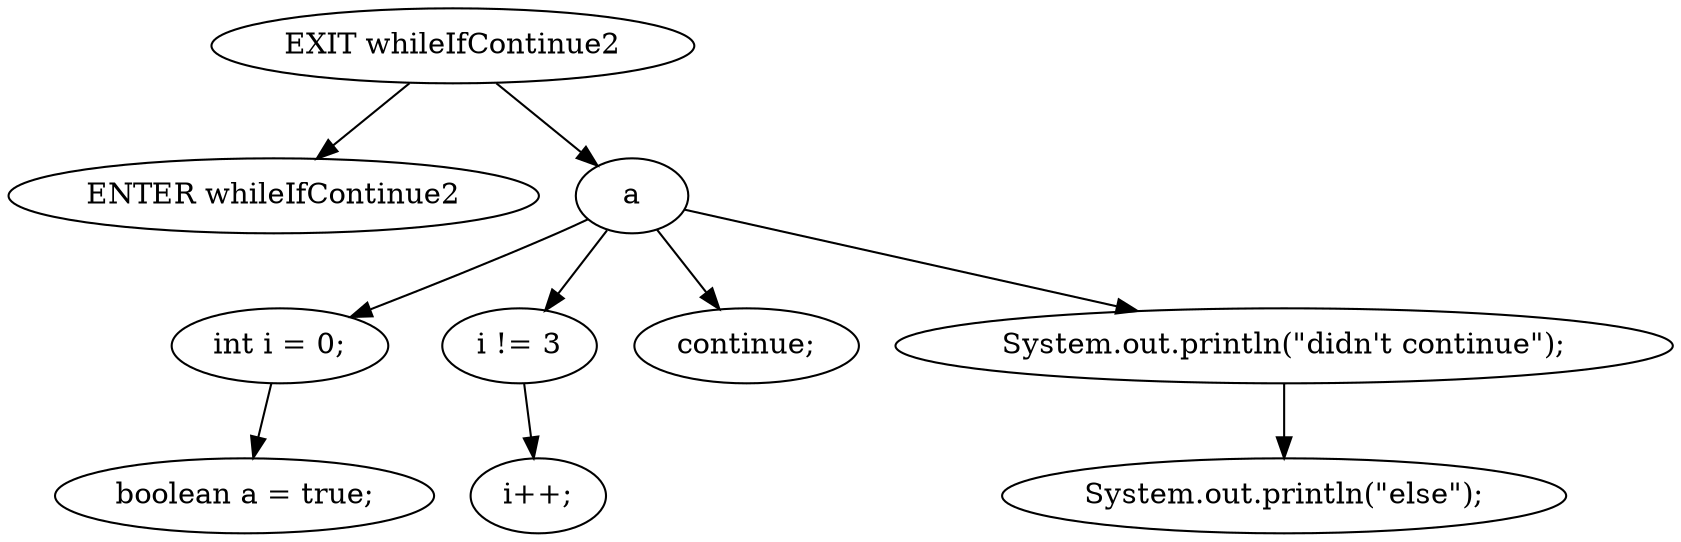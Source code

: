 digraph G {
  0 [ label="ENTER whileIfContinue2" ];
  1 [ label="EXIT whileIfContinue2" ];
  2 [ label="boolean a = true;" ];
  3 [ label="int i = 0;" ];
  4 [ label="a" ];
  5 [ label="i++;" ];
  6 [ label="i != 3" ];
  7 [ label="continue;" ];
  8 [ label="System.out.println(\"else\");" ];
  9 [ label="System.out.println(\"didn't continue\");" ];
  3 -> 2;
  4 -> 9;
  1 -> 0;
  6 -> 5;
  4 -> 3;
  1 -> 4;
  4 -> 6;
  4 -> 7;
  9 -> 8;
}
